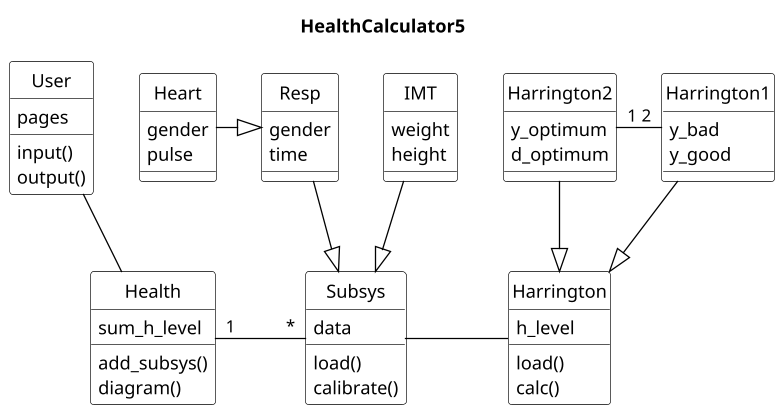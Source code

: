 @startuml
title   HealthCalculator5



skinparam class {
BackgroundColor White
ArrowColor Black
BorderColor Black
}
skinparam object {
BackgroundColor White
ArrowColor Black
BorderColor Black
}
scale 1.3
skinparam DefaultTextAlignment left
skinparam shadowing false
skinparam packageStyle frame
hide circle
'hide members
'skinparam monochrome true
'note " lots in deal" as spread
'package Storage {
class Heart{
gender
pulse
}
class Resp{
gender
time
}
class IMT{
weight
height
}
class Health{
sum_h_level
add_subsys()
diagram()
}
class Subsys{
data
load()
calibrate()
}
class User{
pages
input()
output()
}
class Harrington1{
y_bad
y_good
}
class Harrington2{
y_optimum
d_optimum
}
class Harrington{
h_level
load()
calc()
}
Harrington2 "1"-"2" Harrington1
Heart -|> Resp
IMT --|> Subsys
Resp --|> Subsys
User -- Health
'Subsys <|-  Resp
Health "1"-"*"  Subsys
Harrington2 --|> Harrington
Harrington1 --|> Harrington
Subsys - Harrington
@enduml




